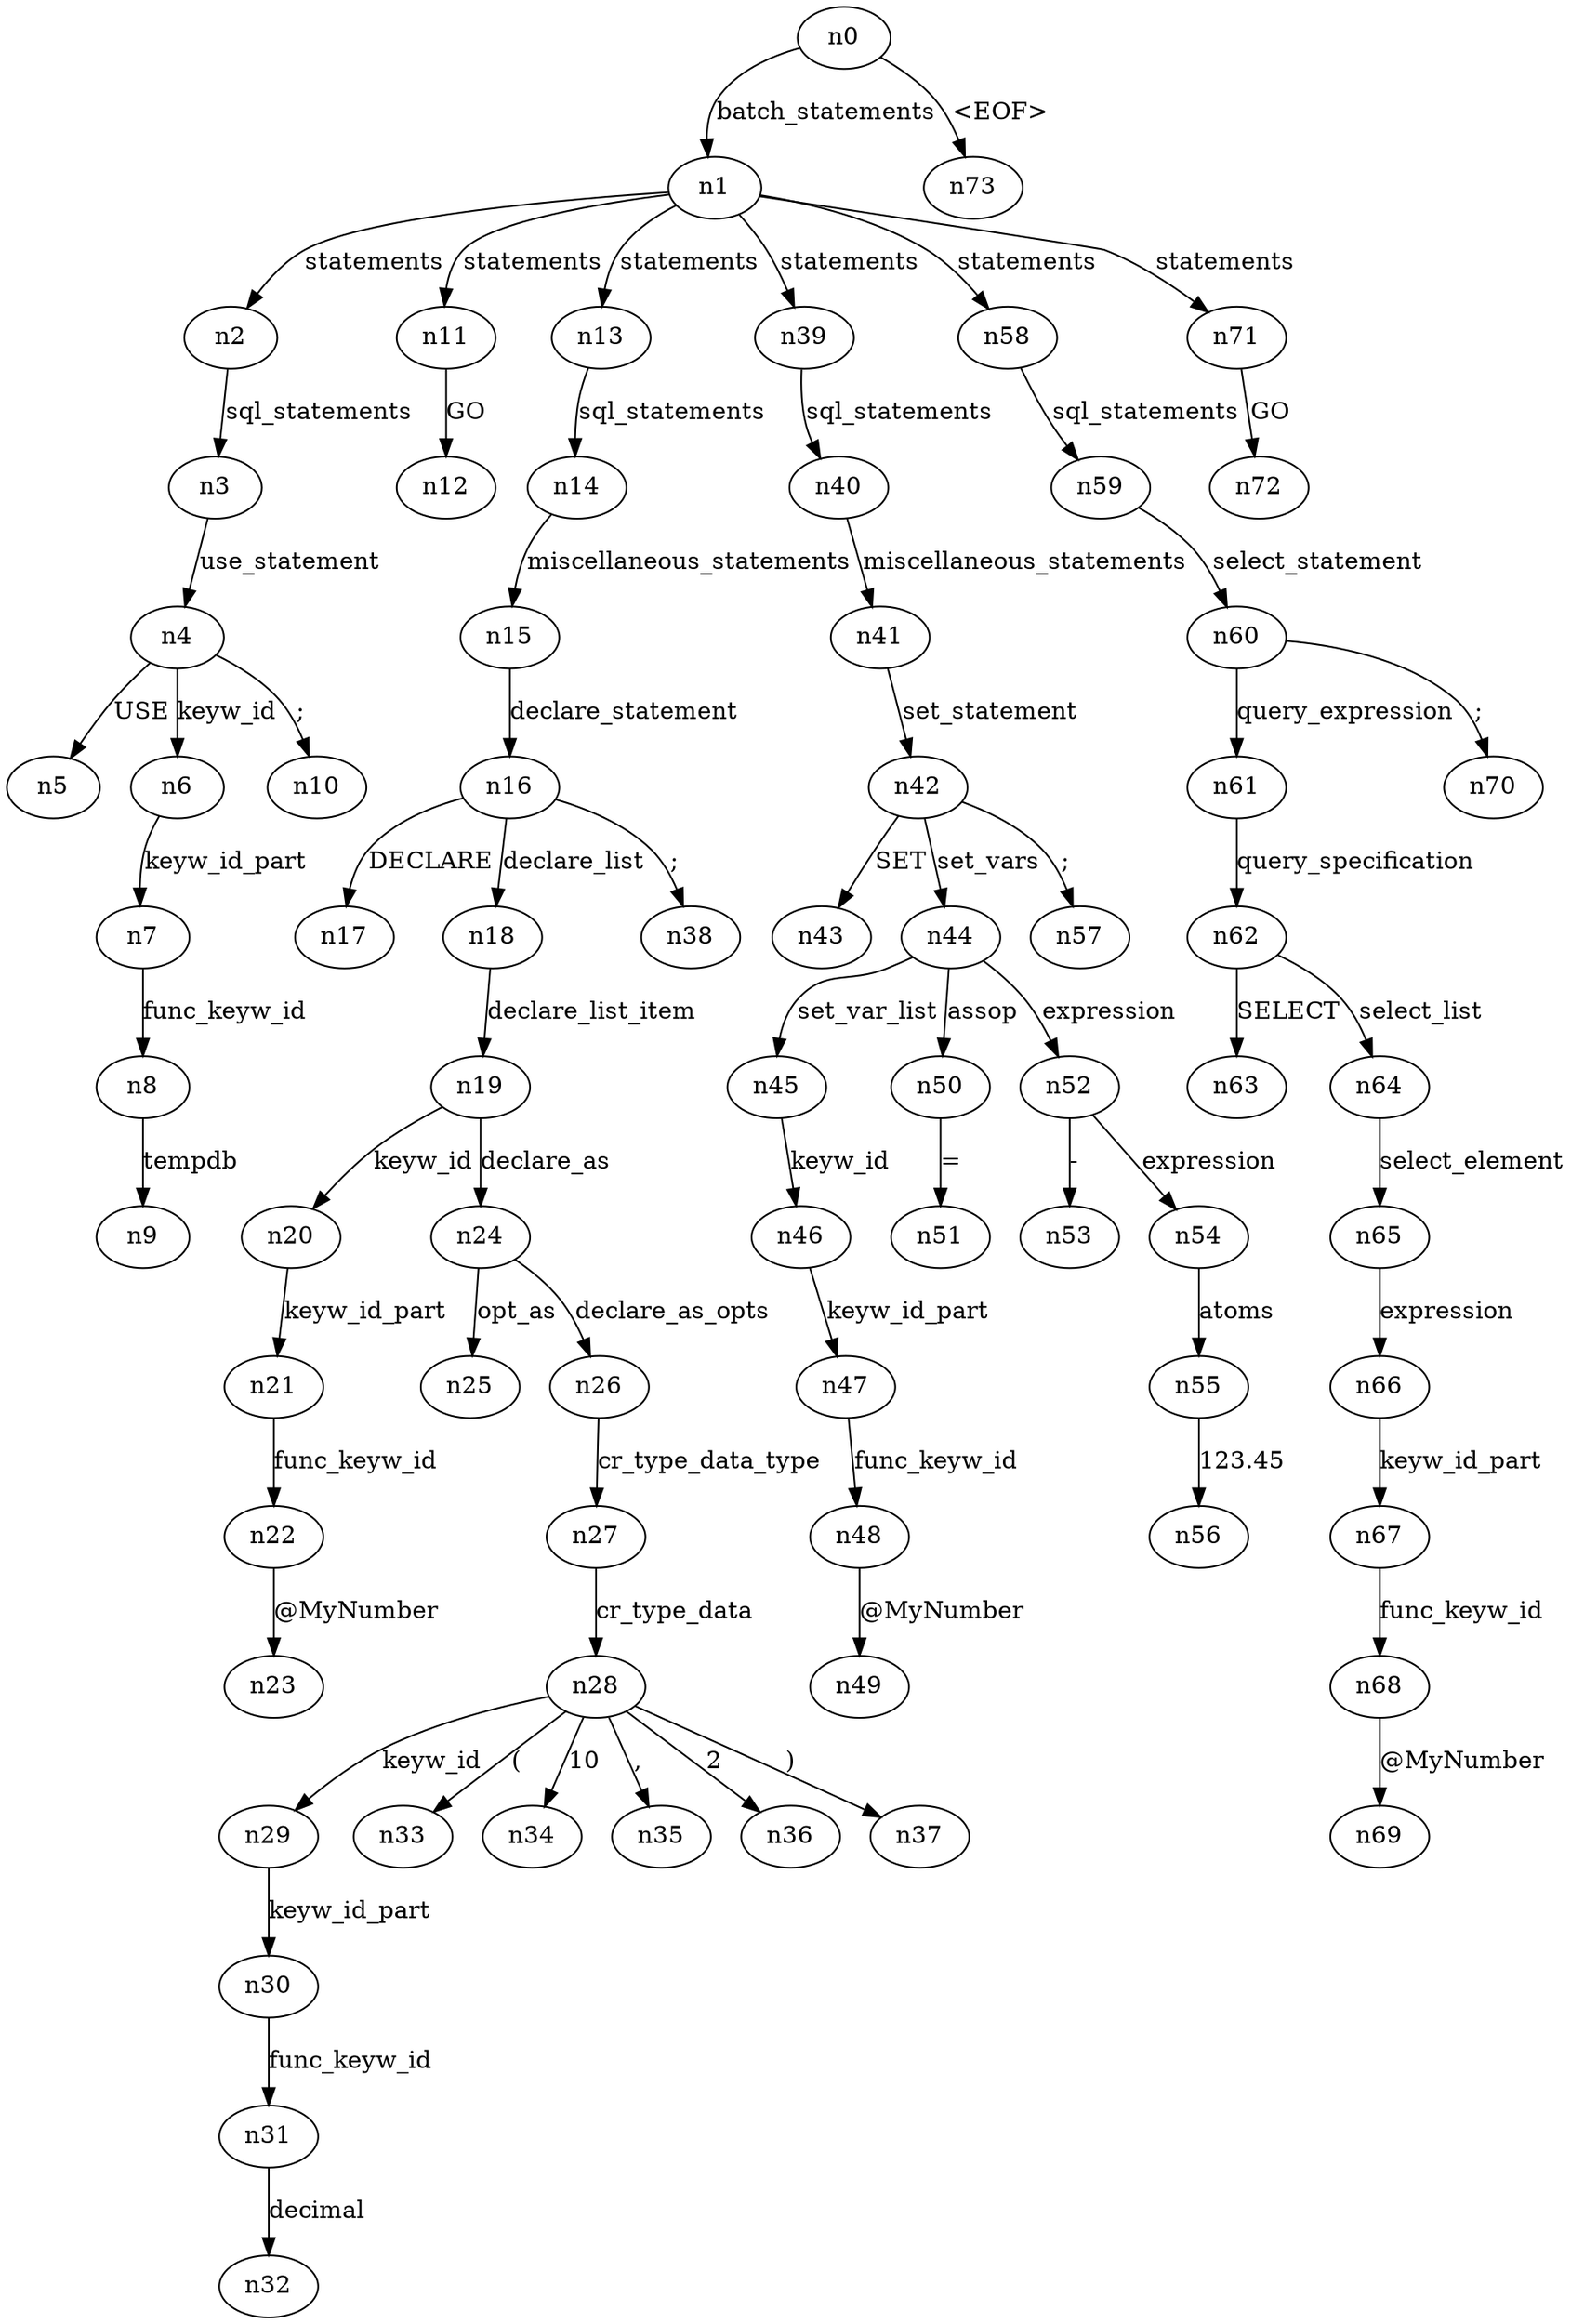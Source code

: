 digraph ParseTree {
  n0 -> n1 [label="batch_statements"];
  n1 -> n2 [label="statements"];
  n2 -> n3 [label="sql_statements"];
  n3 -> n4 [label="use_statement"];
  n4 -> n5 [label="USE"];
  n4 -> n6 [label="keyw_id"];
  n6 -> n7 [label="keyw_id_part"];
  n7 -> n8 [label="func_keyw_id"];
  n8 -> n9 [label="tempdb"];
  n4 -> n10 [label=";"];
  n1 -> n11 [label="statements"];
  n11 -> n12 [label="GO"];
  n1 -> n13 [label="statements"];
  n13 -> n14 [label="sql_statements"];
  n14 -> n15 [label="miscellaneous_statements"];
  n15 -> n16 [label="declare_statement"];
  n16 -> n17 [label="DECLARE"];
  n16 -> n18 [label="declare_list"];
  n18 -> n19 [label="declare_list_item"];
  n19 -> n20 [label="keyw_id"];
  n20 -> n21 [label="keyw_id_part"];
  n21 -> n22 [label="func_keyw_id"];
  n22 -> n23 [label="@MyNumber"];
  n19 -> n24 [label="declare_as"];
  n24 -> n25 [label="opt_as"];
  n24 -> n26 [label="declare_as_opts"];
  n26 -> n27 [label="cr_type_data_type"];
  n27 -> n28 [label="cr_type_data"];
  n28 -> n29 [label="keyw_id"];
  n29 -> n30 [label="keyw_id_part"];
  n30 -> n31 [label="func_keyw_id"];
  n31 -> n32 [label="decimal"];
  n28 -> n33 [label="("];
  n28 -> n34 [label="10"];
  n28 -> n35 [label=","];
  n28 -> n36 [label="2"];
  n28 -> n37 [label=")"];
  n16 -> n38 [label=";"];
  n1 -> n39 [label="statements"];
  n39 -> n40 [label="sql_statements"];
  n40 -> n41 [label="miscellaneous_statements"];
  n41 -> n42 [label="set_statement"];
  n42 -> n43 [label="SET"];
  n42 -> n44 [label="set_vars"];
  n44 -> n45 [label="set_var_list"];
  n45 -> n46 [label="keyw_id"];
  n46 -> n47 [label="keyw_id_part"];
  n47 -> n48 [label="func_keyw_id"];
  n48 -> n49 [label="@MyNumber"];
  n44 -> n50 [label="assop"];
  n50 -> n51 [label="="];
  n44 -> n52 [label="expression"];
  n52 -> n53 [label="-"];
  n52 -> n54 [label="expression"];
  n54 -> n55 [label="atoms"];
  n55 -> n56 [label="123.45"];
  n42 -> n57 [label=";"];
  n1 -> n58 [label="statements"];
  n58 -> n59 [label="sql_statements"];
  n59 -> n60 [label="select_statement"];
  n60 -> n61 [label="query_expression"];
  n61 -> n62 [label="query_specification"];
  n62 -> n63 [label="SELECT"];
  n62 -> n64 [label="select_list"];
  n64 -> n65 [label="select_element"];
  n65 -> n66 [label="expression"];
  n66 -> n67 [label="keyw_id_part"];
  n67 -> n68 [label="func_keyw_id"];
  n68 -> n69 [label="@MyNumber"];
  n60 -> n70 [label=";"];
  n1 -> n71 [label="statements"];
  n71 -> n72 [label="GO"];
  n0 -> n73 [label="<EOF>"];
}